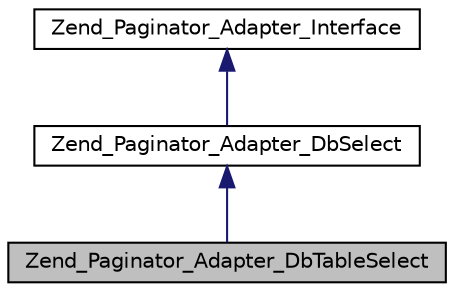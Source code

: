 digraph G
{
  edge [fontname="Helvetica",fontsize="10",labelfontname="Helvetica",labelfontsize="10"];
  node [fontname="Helvetica",fontsize="10",shape=record];
  Node1 [label="Zend_Paginator_Adapter_DbTableSelect",height=0.2,width=0.4,color="black", fillcolor="grey75", style="filled" fontcolor="black"];
  Node2 -> Node1 [dir="back",color="midnightblue",fontsize="10",style="solid",fontname="Helvetica"];
  Node2 [label="Zend_Paginator_Adapter_DbSelect",height=0.2,width=0.4,color="black", fillcolor="white", style="filled",URL="$class_zend___paginator___adapter___db_select.html"];
  Node3 -> Node2 [dir="back",color="midnightblue",fontsize="10",style="solid",fontname="Helvetica"];
  Node3 [label="Zend_Paginator_Adapter_Interface",height=0.2,width=0.4,color="black", fillcolor="white", style="filled",URL="$interface_zend___paginator___adapter___interface.html"];
}
